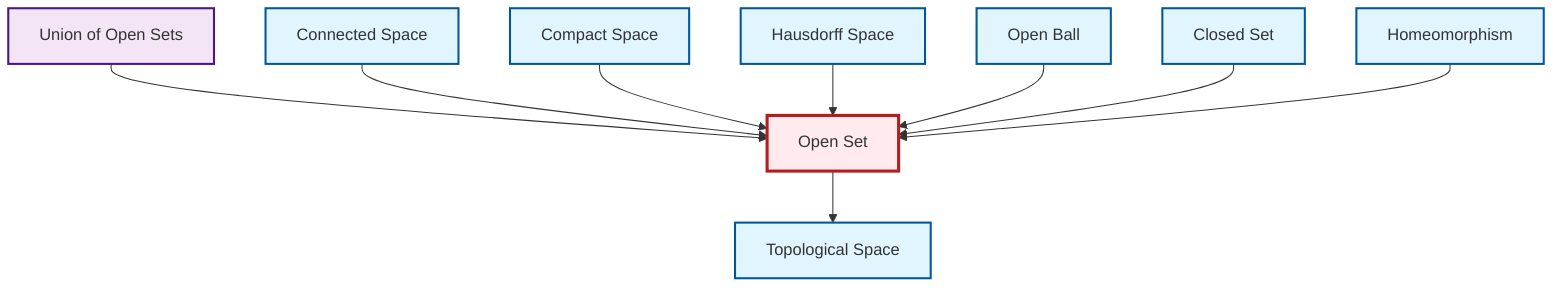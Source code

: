 graph TD
    classDef definition fill:#e1f5fe,stroke:#01579b,stroke-width:2px
    classDef theorem fill:#f3e5f5,stroke:#4a148c,stroke-width:2px
    classDef axiom fill:#fff3e0,stroke:#e65100,stroke-width:2px
    classDef example fill:#e8f5e9,stroke:#1b5e20,stroke-width:2px
    classDef current fill:#ffebee,stroke:#b71c1c,stroke-width:3px
    def-open-ball["Open Ball"]:::definition
    def-compact["Compact Space"]:::definition
    def-homeomorphism["Homeomorphism"]:::definition
    def-open-set["Open Set"]:::definition
    def-closed-set["Closed Set"]:::definition
    def-topological-space["Topological Space"]:::definition
    def-hausdorff["Hausdorff Space"]:::definition
    def-connected["Connected Space"]:::definition
    thm-union-open-sets["Union of Open Sets"]:::theorem
    thm-union-open-sets --> def-open-set
    def-connected --> def-open-set
    def-compact --> def-open-set
    def-hausdorff --> def-open-set
    def-open-ball --> def-open-set
    def-closed-set --> def-open-set
    def-homeomorphism --> def-open-set
    def-open-set --> def-topological-space
    class def-open-set current